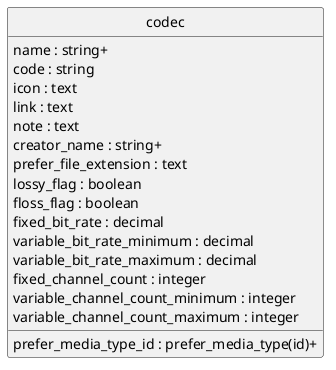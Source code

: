 @startuml uml
skinparam monochrome true
skinparam linetype ortho
hide circle

entity codec {
  name : string+
  code : string
  icon : text
  link : text
  note : text
  creator_name : string+
  prefer_file_extension : text
  prefer_media_type_id : prefer_media_type(id)+
  lossy_flag : boolean
  floss_flag : boolean
  fixed_bit_rate : decimal
  variable_bit_rate_minimum : decimal
  variable_bit_rate_maximum : decimal
  fixed_channel_count : integer
  variable_channel_count_minimum : integer
  variable_channel_count_maximum : integer
}

@enduml
